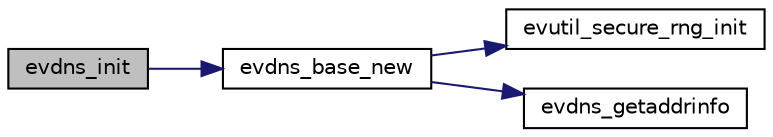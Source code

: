 digraph "evdns_init"
{
 // LATEX_PDF_SIZE
  edge [fontname="Helvetica",fontsize="10",labelfontname="Helvetica",labelfontsize="10"];
  node [fontname="Helvetica",fontsize="10",shape=record];
  rankdir="LR";
  Node10 [label="evdns_init",height=0.2,width=0.4,color="black", fillcolor="grey75", style="filled", fontcolor="black",tooltip=" "];
  Node10 -> Node11 [color="midnightblue",fontsize="10",style="solid",fontname="Helvetica"];
  Node11 [label="evdns_base_new",height=0.2,width=0.4,color="black", fillcolor="white", style="filled",URL="$dns_8h.html#a4d6d4a705210aa58a4ad6bf810a4410e",tooltip=" "];
  Node11 -> Node12 [color="midnightblue",fontsize="10",style="solid",fontname="Helvetica"];
  Node12 [label="evutil_secure_rng_init",height=0.2,width=0.4,color="black", fillcolor="white", style="filled",URL="$util_8h.html#a49ffe53dcbe32ad55f1582a0da358ac0",tooltip=" "];
  Node11 -> Node13 [color="midnightblue",fontsize="10",style="solid",fontname="Helvetica"];
  Node13 [label="evdns_getaddrinfo",height=0.2,width=0.4,color="black", fillcolor="white", style="filled",URL="$dns_8h.html#a28a4c5e6e22bcf92f8c229461023f914",tooltip=" "];
}
